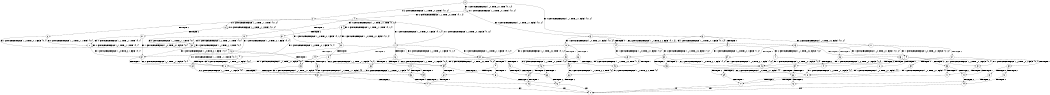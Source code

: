 digraph BCG {
size = "7, 10.5";
center = TRUE;
node [shape = circle];
0 [peripheries = 2];
0 -> 1 [label = "EX !1 !ATOMIC_EXCH_BRANCH (1, +0, TRUE, +0, 1, TRUE) !{0, 1, 2}"];
0 -> 2 [label = "EX !2 !ATOMIC_EXCH_BRANCH (1, +1, TRUE, +0, 2, TRUE) !{0, 1, 2}"];
0 -> 3 [label = "EX !0 !ATOMIC_EXCH_BRANCH (1, +1, TRUE, +1, 1, FALSE) !{0, 1, 2}"];
1 -> 4 [label = "EX !2 !ATOMIC_EXCH_BRANCH (1, +1, TRUE, +0, 2, TRUE) !{0, 1, 2}"];
1 -> 5 [label = "EX !0 !ATOMIC_EXCH_BRANCH (1, +1, TRUE, +1, 1, FALSE) !{0, 1, 2}"];
1 -> 1 [label = "EX !1 !ATOMIC_EXCH_BRANCH (1, +0, TRUE, +0, 1, TRUE) !{0, 1, 2}"];
2 -> 6 [label = "TERMINATE !2"];
2 -> 7 [label = "EX !1 !ATOMIC_EXCH_BRANCH (1, +0, TRUE, +0, 1, FALSE) !{0, 1, 2}"];
2 -> 8 [label = "EX !0 !ATOMIC_EXCH_BRANCH (1, +1, TRUE, +1, 1, TRUE) !{0, 1, 2}"];
3 -> 9 [label = "TERMINATE !0"];
3 -> 10 [label = "EX !1 !ATOMIC_EXCH_BRANCH (1, +0, TRUE, +0, 1, FALSE) !{0, 1, 2}"];
3 -> 11 [label = "EX !2 !ATOMIC_EXCH_BRANCH (1, +1, TRUE, +0, 2, FALSE) !{0, 1, 2}"];
4 -> 12 [label = "TERMINATE !2"];
4 -> 13 [label = "EX !0 !ATOMIC_EXCH_BRANCH (1, +1, TRUE, +1, 1, TRUE) !{0, 1, 2}"];
4 -> 7 [label = "EX !1 !ATOMIC_EXCH_BRANCH (1, +0, TRUE, +0, 1, FALSE) !{0, 1, 2}"];
5 -> 14 [label = "TERMINATE !0"];
5 -> 15 [label = "EX !2 !ATOMIC_EXCH_BRANCH (1, +1, TRUE, +0, 2, FALSE) !{0, 1, 2}"];
5 -> 10 [label = "EX !1 !ATOMIC_EXCH_BRANCH (1, +0, TRUE, +0, 1, FALSE) !{0, 1, 2}"];
6 -> 16 [label = "EX !1 !ATOMIC_EXCH_BRANCH (1, +0, TRUE, +0, 1, FALSE) !{0, 1}"];
6 -> 17 [label = "EX !0 !ATOMIC_EXCH_BRANCH (1, +1, TRUE, +1, 1, TRUE) !{0, 1}"];
7 -> 18 [label = "TERMINATE !1"];
7 -> 19 [label = "TERMINATE !2"];
7 -> 20 [label = "EX !0 !ATOMIC_EXCH_BRANCH (1, +1, TRUE, +1, 1, FALSE) !{0, 1, 2}"];
8 -> 21 [label = "TERMINATE !2"];
8 -> 22 [label = "EX !1 !ATOMIC_EXCH_BRANCH (1, +0, TRUE, +0, 1, FALSE) !{0, 1, 2}"];
8 -> 8 [label = "EX !0 !ATOMIC_EXCH_BRANCH (1, +1, TRUE, +1, 1, TRUE) !{0, 1, 2}"];
9 -> 23 [label = "EX !1 !ATOMIC_EXCH_BRANCH (1, +0, TRUE, +0, 1, FALSE) !{1, 2}"];
9 -> 24 [label = "EX !2 !ATOMIC_EXCH_BRANCH (1, +1, TRUE, +0, 2, FALSE) !{1, 2}"];
10 -> 25 [label = "TERMINATE !1"];
10 -> 26 [label = "TERMINATE !0"];
10 -> 20 [label = "EX !2 !ATOMIC_EXCH_BRANCH (1, +1, TRUE, +0, 2, TRUE) !{0, 1, 2}"];
11 -> 27 [label = "TERMINATE !2"];
11 -> 28 [label = "TERMINATE !0"];
11 -> 29 [label = "EX !1 !ATOMIC_EXCH_BRANCH (1, +0, TRUE, +0, 1, FALSE) !{0, 1, 2}"];
12 -> 30 [label = "EX !0 !ATOMIC_EXCH_BRANCH (1, +1, TRUE, +1, 1, TRUE) !{0, 1}"];
12 -> 16 [label = "EX !1 !ATOMIC_EXCH_BRANCH (1, +0, TRUE, +0, 1, FALSE) !{0, 1}"];
13 -> 31 [label = "TERMINATE !2"];
13 -> 22 [label = "EX !1 !ATOMIC_EXCH_BRANCH (1, +0, TRUE, +0, 1, FALSE) !{0, 1, 2}"];
13 -> 13 [label = "EX !0 !ATOMIC_EXCH_BRANCH (1, +1, TRUE, +1, 1, TRUE) !{0, 1, 2}"];
14 -> 32 [label = "EX !2 !ATOMIC_EXCH_BRANCH (1, +1, TRUE, +0, 2, FALSE) !{1, 2}"];
14 -> 23 [label = "EX !1 !ATOMIC_EXCH_BRANCH (1, +0, TRUE, +0, 1, FALSE) !{1, 2}"];
15 -> 33 [label = "TERMINATE !2"];
15 -> 34 [label = "TERMINATE !0"];
15 -> 29 [label = "EX !1 !ATOMIC_EXCH_BRANCH (1, +0, TRUE, +0, 1, FALSE) !{0, 1, 2}"];
16 -> 35 [label = "TERMINATE !1"];
16 -> 36 [label = "EX !0 !ATOMIC_EXCH_BRANCH (1, +1, TRUE, +1, 1, FALSE) !{0, 1}"];
17 -> 37 [label = "EX !1 !ATOMIC_EXCH_BRANCH (1, +0, TRUE, +0, 1, FALSE) !{0, 1}"];
17 -> 17 [label = "EX !0 !ATOMIC_EXCH_BRANCH (1, +1, TRUE, +1, 1, TRUE) !{0, 1}"];
18 -> 38 [label = "TERMINATE !2"];
18 -> 39 [label = "EX !0 !ATOMIC_EXCH_BRANCH (1, +1, TRUE, +1, 1, FALSE) !{0, 2}"];
19 -> 35 [label = "TERMINATE !1"];
19 -> 36 [label = "EX !0 !ATOMIC_EXCH_BRANCH (1, +1, TRUE, +1, 1, FALSE) !{0, 1}"];
20 -> 40 [label = "TERMINATE !1"];
20 -> 41 [label = "TERMINATE !2"];
20 -> 42 [label = "TERMINATE !0"];
21 -> 37 [label = "EX !1 !ATOMIC_EXCH_BRANCH (1, +0, TRUE, +0, 1, FALSE) !{0, 1}"];
21 -> 17 [label = "EX !0 !ATOMIC_EXCH_BRANCH (1, +1, TRUE, +1, 1, TRUE) !{0, 1}"];
22 -> 43 [label = "TERMINATE !1"];
22 -> 44 [label = "TERMINATE !2"];
22 -> 20 [label = "EX !0 !ATOMIC_EXCH_BRANCH (1, +1, TRUE, +1, 1, FALSE) !{0, 1, 2}"];
23 -> 45 [label = "TERMINATE !1"];
23 -> 46 [label = "EX !2 !ATOMIC_EXCH_BRANCH (1, +1, TRUE, +0, 2, TRUE) !{1, 2}"];
24 -> 47 [label = "TERMINATE !2"];
24 -> 48 [label = "EX !1 !ATOMIC_EXCH_BRANCH (1, +0, TRUE, +0, 1, FALSE) !{1, 2}"];
25 -> 49 [label = "TERMINATE !0"];
25 -> 39 [label = "EX !2 !ATOMIC_EXCH_BRANCH (1, +1, TRUE, +0, 2, TRUE) !{0, 2}"];
26 -> 45 [label = "TERMINATE !1"];
26 -> 46 [label = "EX !2 !ATOMIC_EXCH_BRANCH (1, +1, TRUE, +0, 2, TRUE) !{1, 2}"];
27 -> 50 [label = "TERMINATE !0"];
27 -> 51 [label = "EX !1 !ATOMIC_EXCH_BRANCH (1, +0, TRUE, +0, 1, FALSE) !{0, 1}"];
28 -> 47 [label = "TERMINATE !2"];
28 -> 48 [label = "EX !1 !ATOMIC_EXCH_BRANCH (1, +0, TRUE, +0, 1, FALSE) !{1, 2}"];
29 -> 52 [label = "TERMINATE !1"];
29 -> 53 [label = "TERMINATE !2"];
29 -> 54 [label = "TERMINATE !0"];
30 -> 37 [label = "EX !1 !ATOMIC_EXCH_BRANCH (1, +0, TRUE, +0, 1, FALSE) !{0, 1}"];
30 -> 30 [label = "EX !0 !ATOMIC_EXCH_BRANCH (1, +1, TRUE, +1, 1, TRUE) !{0, 1}"];
31 -> 37 [label = "EX !1 !ATOMIC_EXCH_BRANCH (1, +0, TRUE, +0, 1, FALSE) !{0, 1}"];
31 -> 30 [label = "EX !0 !ATOMIC_EXCH_BRANCH (1, +1, TRUE, +1, 1, TRUE) !{0, 1}"];
32 -> 55 [label = "TERMINATE !2"];
32 -> 48 [label = "EX !1 !ATOMIC_EXCH_BRANCH (1, +0, TRUE, +0, 1, FALSE) !{1, 2}"];
33 -> 56 [label = "TERMINATE !0"];
33 -> 51 [label = "EX !1 !ATOMIC_EXCH_BRANCH (1, +0, TRUE, +0, 1, FALSE) !{0, 1}"];
34 -> 55 [label = "TERMINATE !2"];
34 -> 48 [label = "EX !1 !ATOMIC_EXCH_BRANCH (1, +0, TRUE, +0, 1, FALSE) !{1, 2}"];
35 -> 57 [label = "EX !0 !ATOMIC_EXCH_BRANCH (1, +1, TRUE, +1, 1, FALSE) !{0}"];
36 -> 58 [label = "TERMINATE !1"];
36 -> 59 [label = "TERMINATE !0"];
37 -> 60 [label = "TERMINATE !1"];
37 -> 36 [label = "EX !0 !ATOMIC_EXCH_BRANCH (1, +1, TRUE, +1, 1, FALSE) !{0, 1}"];
38 -> 57 [label = "EX !0 !ATOMIC_EXCH_BRANCH (1, +1, TRUE, +1, 1, FALSE) !{0}"];
39 -> 61 [label = "TERMINATE !2"];
39 -> 62 [label = "TERMINATE !0"];
40 -> 61 [label = "TERMINATE !2"];
40 -> 62 [label = "TERMINATE !0"];
41 -> 58 [label = "TERMINATE !1"];
41 -> 59 [label = "TERMINATE !0"];
42 -> 63 [label = "TERMINATE !1"];
42 -> 64 [label = "TERMINATE !2"];
43 -> 65 [label = "TERMINATE !2"];
43 -> 39 [label = "EX !0 !ATOMIC_EXCH_BRANCH (1, +1, TRUE, +1, 1, FALSE) !{0, 2}"];
44 -> 60 [label = "TERMINATE !1"];
44 -> 36 [label = "EX !0 !ATOMIC_EXCH_BRANCH (1, +1, TRUE, +1, 1, FALSE) !{0, 1}"];
45 -> 66 [label = "EX !2 !ATOMIC_EXCH_BRANCH (1, +1, TRUE, +0, 2, TRUE) !{2}"];
46 -> 63 [label = "TERMINATE !1"];
46 -> 64 [label = "TERMINATE !2"];
47 -> 67 [label = "EX !1 !ATOMIC_EXCH_BRANCH (1, +0, TRUE, +0, 1, FALSE) !{1}"];
48 -> 68 [label = "TERMINATE !1"];
48 -> 69 [label = "TERMINATE !2"];
49 -> 66 [label = "EX !2 !ATOMIC_EXCH_BRANCH (1, +1, TRUE, +0, 2, TRUE) !{2}"];
50 -> 67 [label = "EX !1 !ATOMIC_EXCH_BRANCH (1, +0, TRUE, +0, 1, FALSE) !{1}"];
51 -> 70 [label = "TERMINATE !1"];
51 -> 71 [label = "TERMINATE !0"];
52 -> 72 [label = "TERMINATE !2"];
52 -> 73 [label = "TERMINATE !0"];
53 -> 70 [label = "TERMINATE !1"];
53 -> 71 [label = "TERMINATE !0"];
54 -> 68 [label = "TERMINATE !1"];
54 -> 69 [label = "TERMINATE !2"];
55 -> 67 [label = "EX !1 !ATOMIC_EXCH_BRANCH (1, +0, TRUE, +0, 1, FALSE) !{1}"];
56 -> 67 [label = "EX !1 !ATOMIC_EXCH_BRANCH (1, +0, TRUE, +0, 1, FALSE) !{1}"];
57 -> 74 [label = "TERMINATE !0"];
58 -> 74 [label = "TERMINATE !0"];
59 -> 75 [label = "TERMINATE !1"];
60 -> 57 [label = "EX !0 !ATOMIC_EXCH_BRANCH (1, +1, TRUE, +1, 1, FALSE) !{0}"];
61 -> 74 [label = "TERMINATE !0"];
62 -> 76 [label = "TERMINATE !2"];
63 -> 76 [label = "TERMINATE !2"];
64 -> 75 [label = "TERMINATE !1"];
65 -> 57 [label = "EX !0 !ATOMIC_EXCH_BRANCH (1, +1, TRUE, +1, 1, FALSE) !{0}"];
66 -> 76 [label = "TERMINATE !2"];
67 -> 77 [label = "TERMINATE !1"];
68 -> 78 [label = "TERMINATE !2"];
69 -> 77 [label = "TERMINATE !1"];
70 -> 79 [label = "TERMINATE !0"];
71 -> 77 [label = "TERMINATE !1"];
72 -> 79 [label = "TERMINATE !0"];
73 -> 78 [label = "TERMINATE !2"];
74 -> 80 [label = "exit"];
75 -> 80 [label = "exit"];
76 -> 80 [label = "exit"];
77 -> 80 [label = "exit"];
78 -> 80 [label = "exit"];
79 -> 80 [label = "exit"];
}
